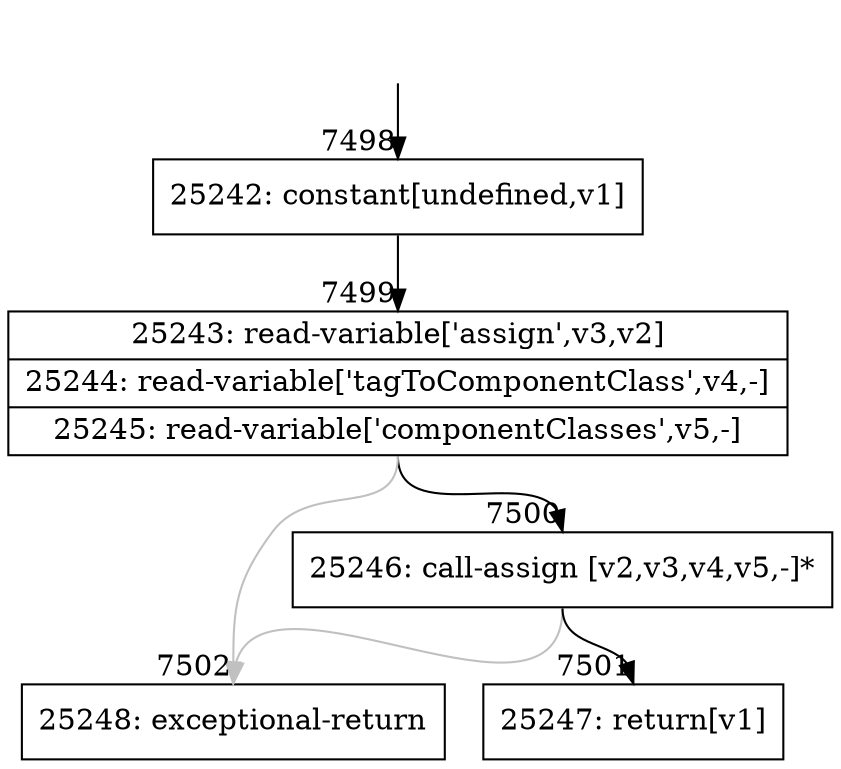 digraph {
rankdir="TD"
BB_entry520[shape=none,label=""];
BB_entry520 -> BB7498 [tailport=s, headport=n, headlabel="    7498"]
BB7498 [shape=record label="{25242: constant[undefined,v1]}" ] 
BB7498 -> BB7499 [tailport=s, headport=n, headlabel="      7499"]
BB7499 [shape=record label="{25243: read-variable['assign',v3,v2]|25244: read-variable['tagToComponentClass',v4,-]|25245: read-variable['componentClasses',v5,-]}" ] 
BB7499 -> BB7500 [tailport=s, headport=n, headlabel="      7500"]
BB7499 -> BB7502 [tailport=s, headport=n, color=gray, headlabel="      7502"]
BB7500 [shape=record label="{25246: call-assign [v2,v3,v4,v5,-]*}" ] 
BB7500 -> BB7501 [tailport=s, headport=n, headlabel="      7501"]
BB7500 -> BB7502 [tailport=s, headport=n, color=gray]
BB7501 [shape=record label="{25247: return[v1]}" ] 
BB7502 [shape=record label="{25248: exceptional-return}" ] 
//#$~ 13179
}
